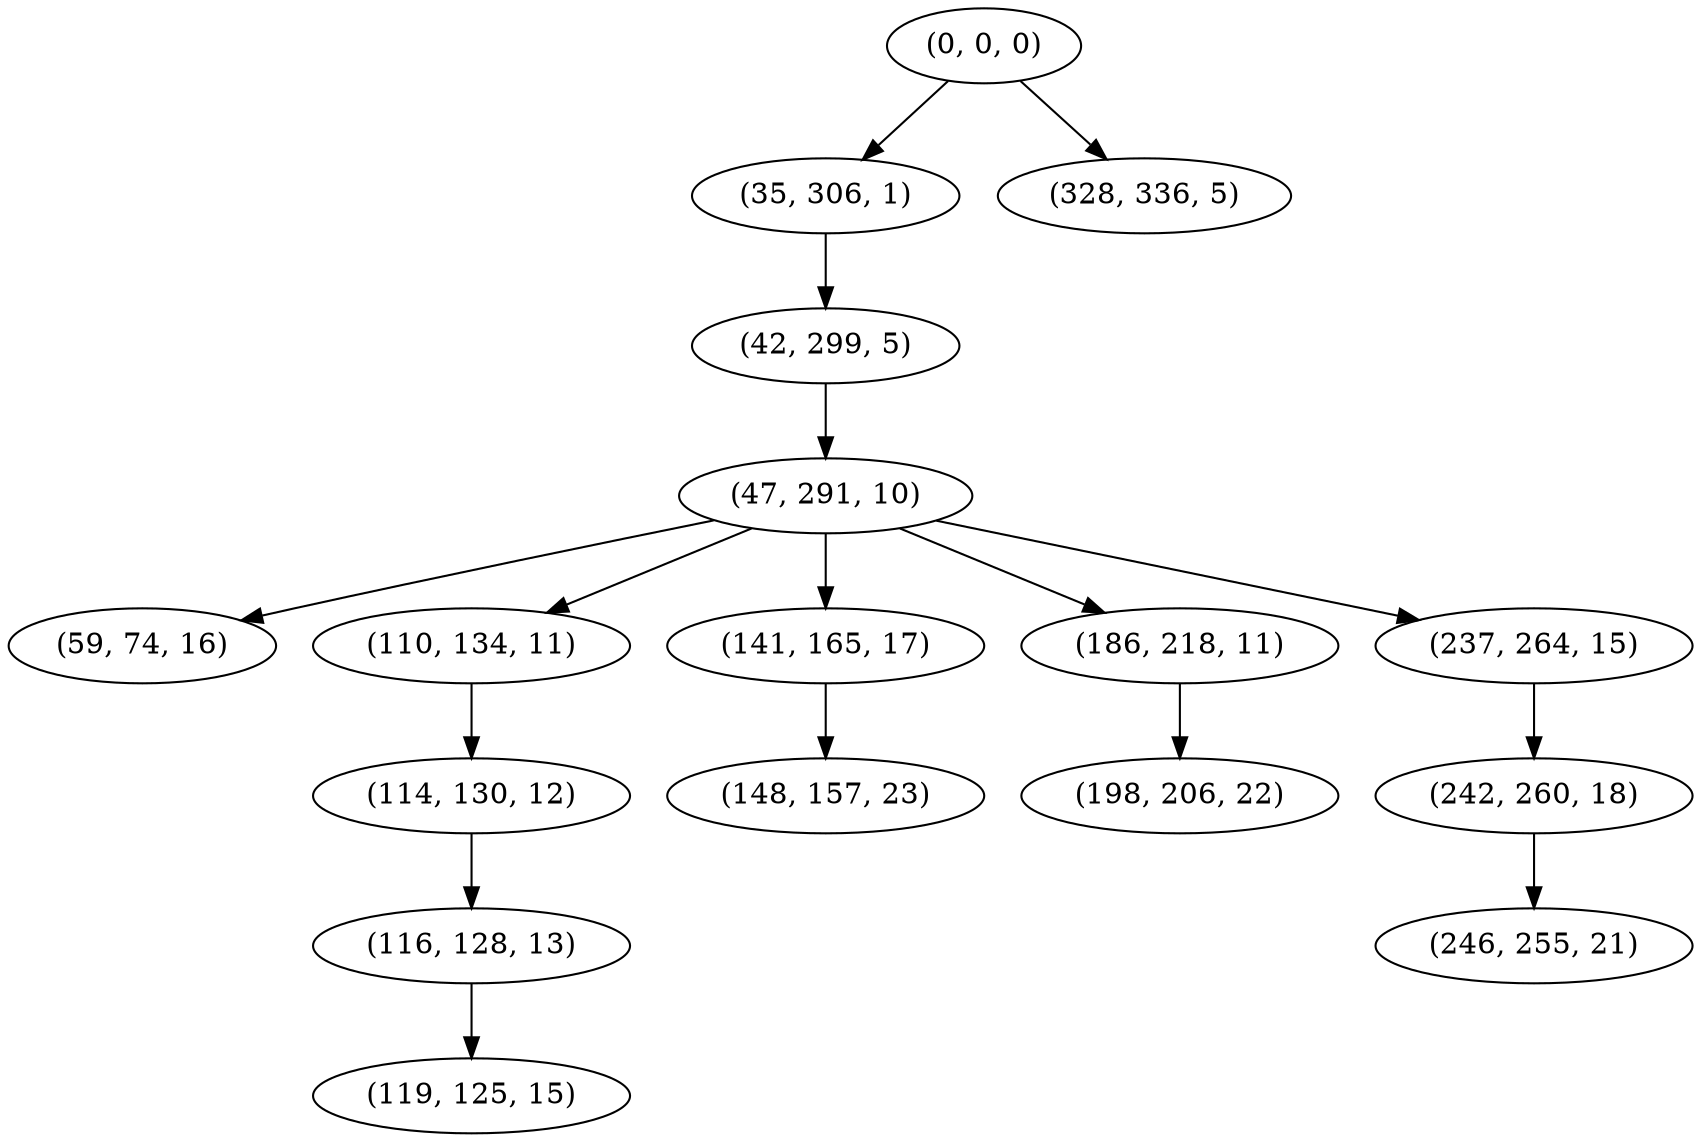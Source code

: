 digraph tree {
    "(0, 0, 0)";
    "(35, 306, 1)";
    "(42, 299, 5)";
    "(47, 291, 10)";
    "(59, 74, 16)";
    "(110, 134, 11)";
    "(114, 130, 12)";
    "(116, 128, 13)";
    "(119, 125, 15)";
    "(141, 165, 17)";
    "(148, 157, 23)";
    "(186, 218, 11)";
    "(198, 206, 22)";
    "(237, 264, 15)";
    "(242, 260, 18)";
    "(246, 255, 21)";
    "(328, 336, 5)";
    "(0, 0, 0)" -> "(35, 306, 1)";
    "(0, 0, 0)" -> "(328, 336, 5)";
    "(35, 306, 1)" -> "(42, 299, 5)";
    "(42, 299, 5)" -> "(47, 291, 10)";
    "(47, 291, 10)" -> "(59, 74, 16)";
    "(47, 291, 10)" -> "(110, 134, 11)";
    "(47, 291, 10)" -> "(141, 165, 17)";
    "(47, 291, 10)" -> "(186, 218, 11)";
    "(47, 291, 10)" -> "(237, 264, 15)";
    "(110, 134, 11)" -> "(114, 130, 12)";
    "(114, 130, 12)" -> "(116, 128, 13)";
    "(116, 128, 13)" -> "(119, 125, 15)";
    "(141, 165, 17)" -> "(148, 157, 23)";
    "(186, 218, 11)" -> "(198, 206, 22)";
    "(237, 264, 15)" -> "(242, 260, 18)";
    "(242, 260, 18)" -> "(246, 255, 21)";
}
